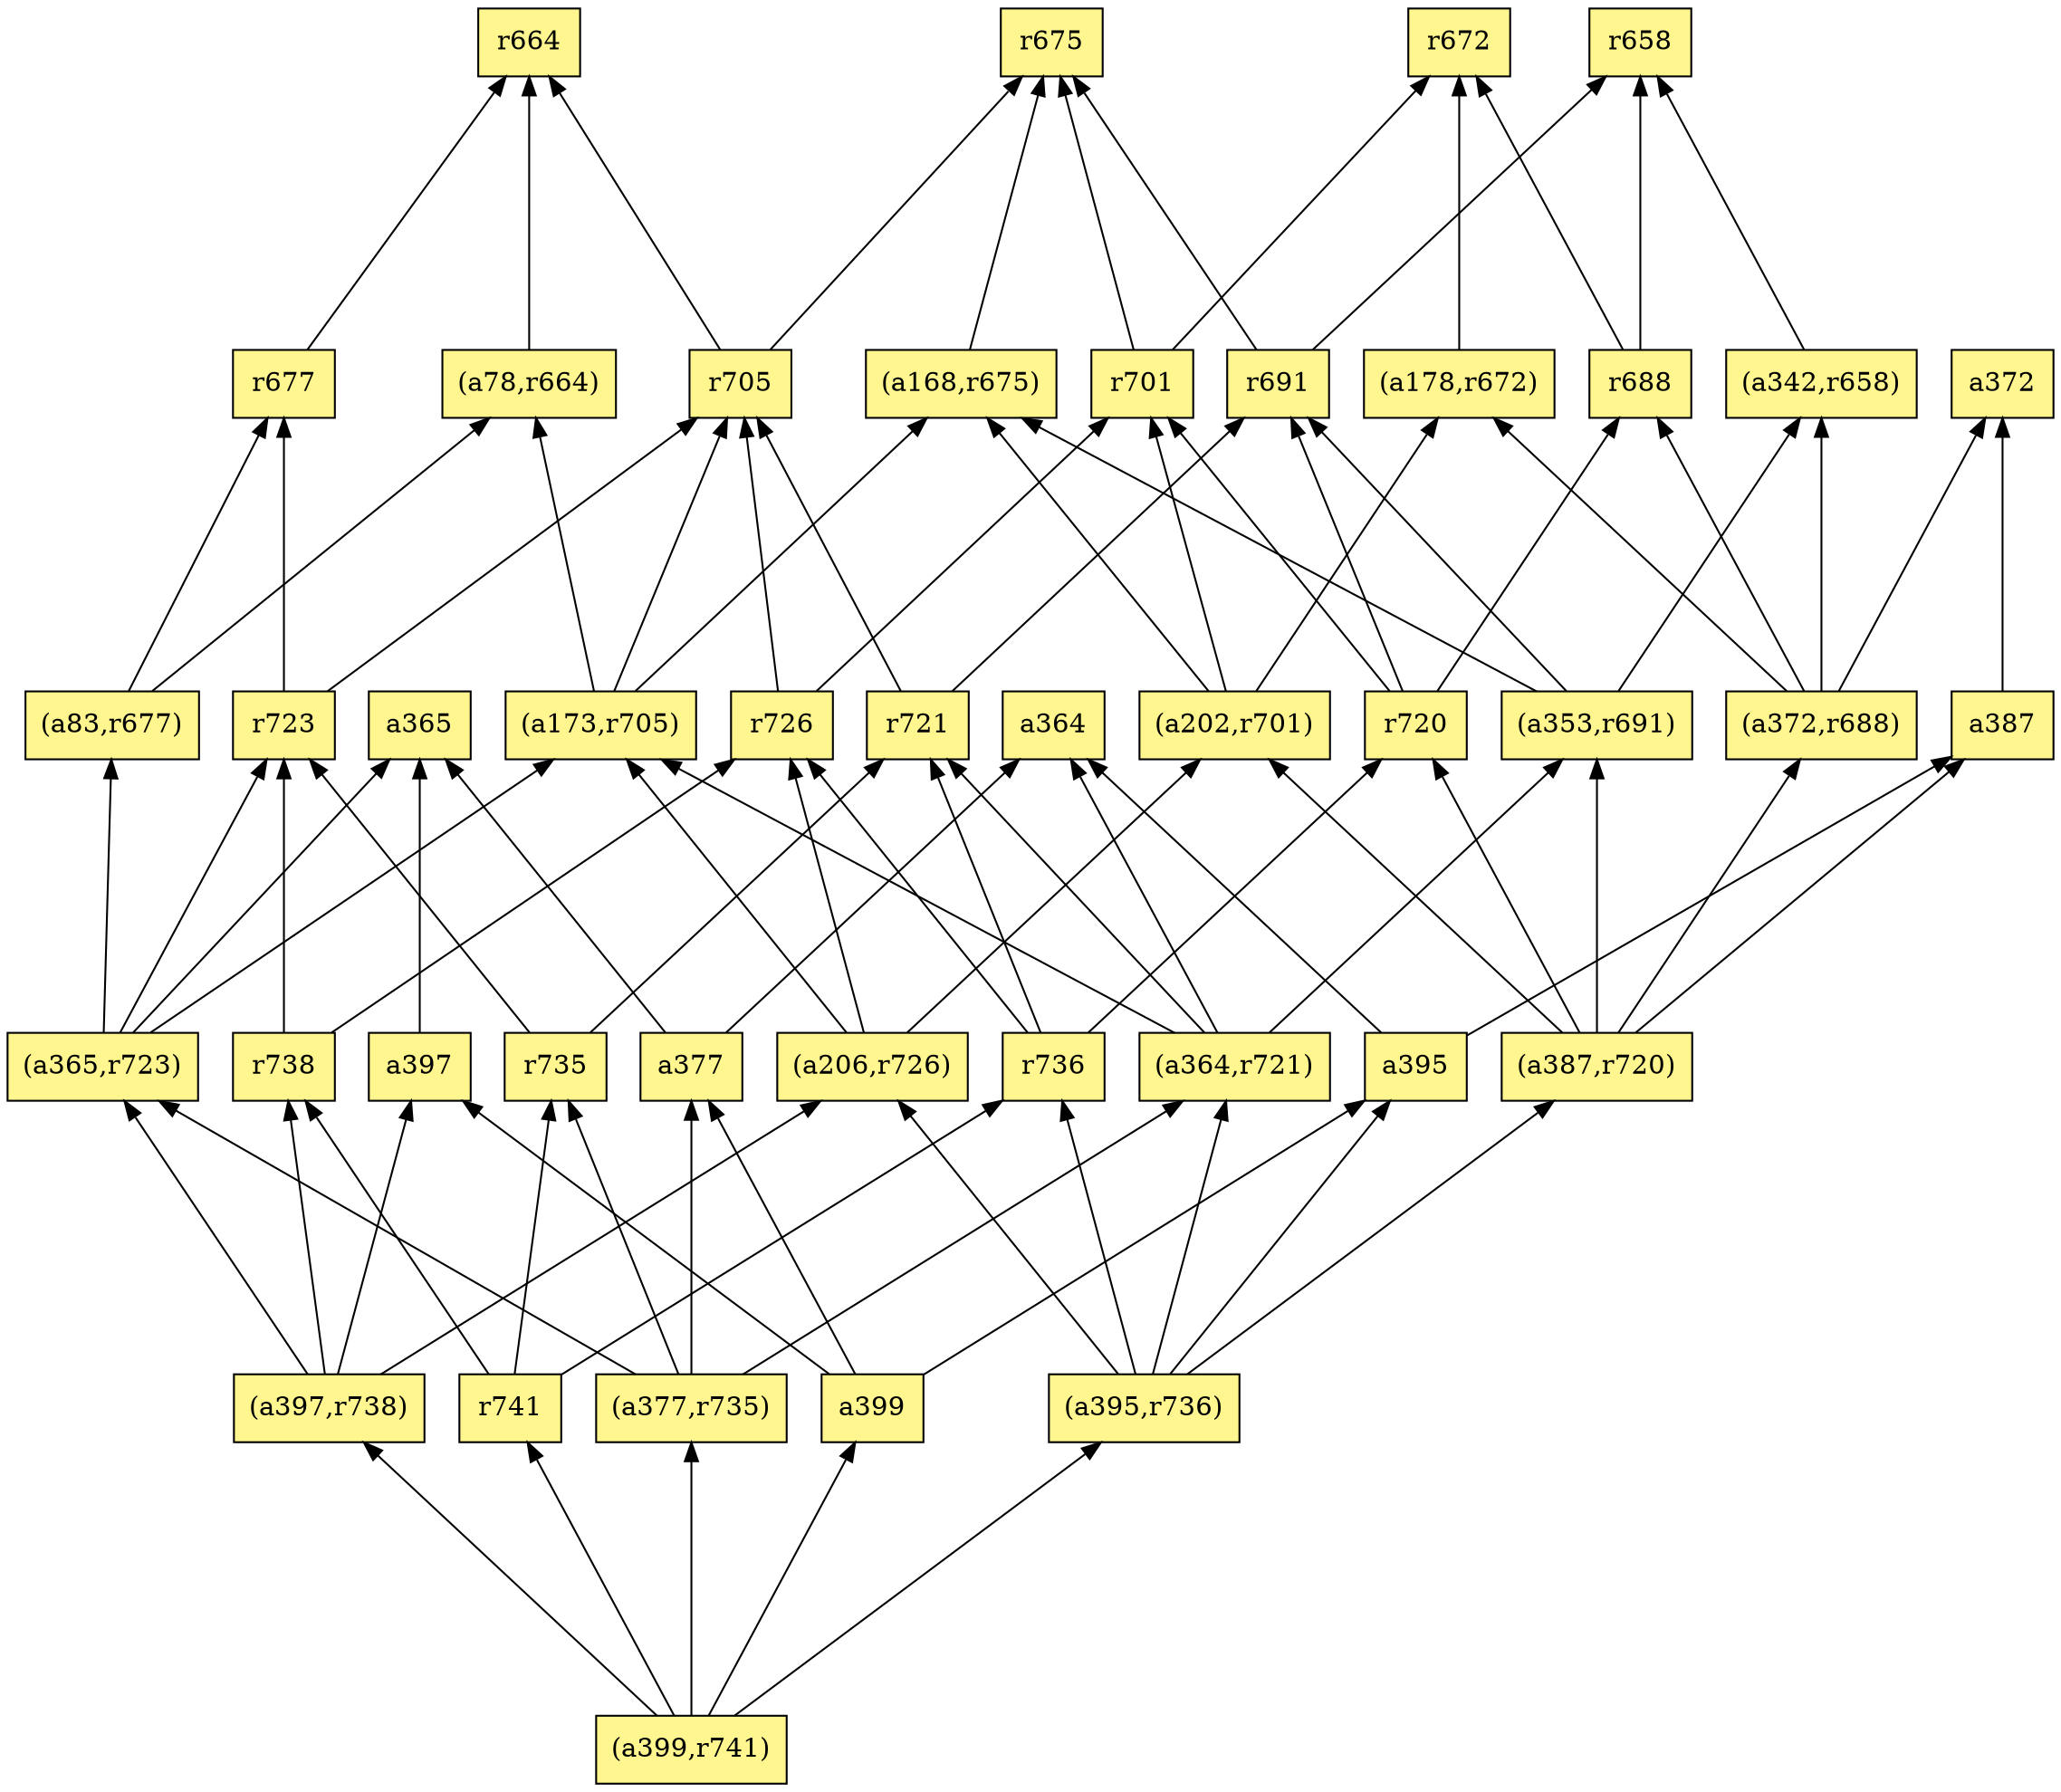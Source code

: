digraph G {
rankdir=BT;ranksep="2.0";
"(a364,r721)" [shape=record,fillcolor=khaki1,style=filled,label="{(a364,r721)}"];
"a395" [shape=record,fillcolor=khaki1,style=filled,label="{a395}"];
"(a83,r677)" [shape=record,fillcolor=khaki1,style=filled,label="{(a83,r677)}"];
"a372" [shape=record,fillcolor=khaki1,style=filled,label="{a372}"];
"r672" [shape=record,fillcolor=khaki1,style=filled,label="{r672}"];
"(a387,r720)" [shape=record,fillcolor=khaki1,style=filled,label="{(a387,r720)}"];
"a365" [shape=record,fillcolor=khaki1,style=filled,label="{a365}"];
"(a202,r701)" [shape=record,fillcolor=khaki1,style=filled,label="{(a202,r701)}"];
"r658" [shape=record,fillcolor=khaki1,style=filled,label="{r658}"];
"(a173,r705)" [shape=record,fillcolor=khaki1,style=filled,label="{(a173,r705)}"];
"a387" [shape=record,fillcolor=khaki1,style=filled,label="{a387}"];
"r720" [shape=record,fillcolor=khaki1,style=filled,label="{r720}"];
"r726" [shape=record,fillcolor=khaki1,style=filled,label="{r726}"];
"a377" [shape=record,fillcolor=khaki1,style=filled,label="{a377}"];
"r741" [shape=record,fillcolor=khaki1,style=filled,label="{r741}"];
"(a78,r664)" [shape=record,fillcolor=khaki1,style=filled,label="{(a78,r664)}"];
"(a397,r738)" [shape=record,fillcolor=khaki1,style=filled,label="{(a397,r738)}"];
"(a395,r736)" [shape=record,fillcolor=khaki1,style=filled,label="{(a395,r736)}"];
"r688" [shape=record,fillcolor=khaki1,style=filled,label="{r688}"];
"r735" [shape=record,fillcolor=khaki1,style=filled,label="{r735}"];
"(a178,r672)" [shape=record,fillcolor=khaki1,style=filled,label="{(a178,r672)}"];
"r705" [shape=record,fillcolor=khaki1,style=filled,label="{r705}"];
"r723" [shape=record,fillcolor=khaki1,style=filled,label="{r723}"];
"a397" [shape=record,fillcolor=khaki1,style=filled,label="{a397}"];
"r701" [shape=record,fillcolor=khaki1,style=filled,label="{r701}"];
"a364" [shape=record,fillcolor=khaki1,style=filled,label="{a364}"];
"(a168,r675)" [shape=record,fillcolor=khaki1,style=filled,label="{(a168,r675)}"];
"(a377,r735)" [shape=record,fillcolor=khaki1,style=filled,label="{(a377,r735)}"];
"(a353,r691)" [shape=record,fillcolor=khaki1,style=filled,label="{(a353,r691)}"];
"(a372,r688)" [shape=record,fillcolor=khaki1,style=filled,label="{(a372,r688)}"];
"r738" [shape=record,fillcolor=khaki1,style=filled,label="{r738}"];
"r664" [shape=record,fillcolor=khaki1,style=filled,label="{r664}"];
"a399" [shape=record,fillcolor=khaki1,style=filled,label="{a399}"];
"r736" [shape=record,fillcolor=khaki1,style=filled,label="{r736}"];
"(a342,r658)" [shape=record,fillcolor=khaki1,style=filled,label="{(a342,r658)}"];
"(a206,r726)" [shape=record,fillcolor=khaki1,style=filled,label="{(a206,r726)}"];
"r677" [shape=record,fillcolor=khaki1,style=filled,label="{r677}"];
"r675" [shape=record,fillcolor=khaki1,style=filled,label="{r675}"];
"(a399,r741)" [shape=record,fillcolor=khaki1,style=filled,label="{(a399,r741)}"];
"(a365,r723)" [shape=record,fillcolor=khaki1,style=filled,label="{(a365,r723)}"];
"r721" [shape=record,fillcolor=khaki1,style=filled,label="{r721}"];
"r691" [shape=record,fillcolor=khaki1,style=filled,label="{r691}"];
"(a364,r721)" -> "a364"
"(a364,r721)" -> "(a353,r691)"
"(a364,r721)" -> "r721"
"(a364,r721)" -> "(a173,r705)"
"a395" -> "a364"
"a395" -> "a387"
"(a83,r677)" -> "r677"
"(a83,r677)" -> "(a78,r664)"
"(a387,r720)" -> "(a353,r691)"
"(a387,r720)" -> "(a372,r688)"
"(a387,r720)" -> "(a202,r701)"
"(a387,r720)" -> "a387"
"(a387,r720)" -> "r720"
"(a202,r701)" -> "(a168,r675)"
"(a202,r701)" -> "r701"
"(a202,r701)" -> "(a178,r672)"
"(a173,r705)" -> "(a168,r675)"
"(a173,r705)" -> "r705"
"(a173,r705)" -> "(a78,r664)"
"a387" -> "a372"
"r720" -> "r701"
"r720" -> "r688"
"r720" -> "r691"
"r726" -> "r705"
"r726" -> "r701"
"a377" -> "a365"
"a377" -> "a364"
"r741" -> "r735"
"r741" -> "r736"
"r741" -> "r738"
"(a78,r664)" -> "r664"
"(a397,r738)" -> "a397"
"(a397,r738)" -> "(a206,r726)"
"(a397,r738)" -> "(a365,r723)"
"(a397,r738)" -> "r738"
"(a395,r736)" -> "a395"
"(a395,r736)" -> "(a364,r721)"
"(a395,r736)" -> "r736"
"(a395,r736)" -> "(a206,r726)"
"(a395,r736)" -> "(a387,r720)"
"r688" -> "r658"
"r688" -> "r672"
"r735" -> "r723"
"r735" -> "r721"
"(a178,r672)" -> "r672"
"r705" -> "r664"
"r705" -> "r675"
"r723" -> "r705"
"r723" -> "r677"
"a397" -> "a365"
"r701" -> "r672"
"r701" -> "r675"
"(a168,r675)" -> "r675"
"(a377,r735)" -> "(a364,r721)"
"(a377,r735)" -> "a377"
"(a377,r735)" -> "r735"
"(a377,r735)" -> "(a365,r723)"
"(a353,r691)" -> "(a168,r675)"
"(a353,r691)" -> "(a342,r658)"
"(a353,r691)" -> "r691"
"(a372,r688)" -> "a372"
"(a372,r688)" -> "r688"
"(a372,r688)" -> "(a342,r658)"
"(a372,r688)" -> "(a178,r672)"
"r738" -> "r726"
"r738" -> "r723"
"a399" -> "a395"
"a399" -> "a377"
"a399" -> "a397"
"r736" -> "r726"
"r736" -> "r721"
"r736" -> "r720"
"(a342,r658)" -> "r658"
"(a206,r726)" -> "r726"
"(a206,r726)" -> "(a202,r701)"
"(a206,r726)" -> "(a173,r705)"
"r677" -> "r664"
"(a399,r741)" -> "(a377,r735)"
"(a399,r741)" -> "a399"
"(a399,r741)" -> "r741"
"(a399,r741)" -> "(a397,r738)"
"(a399,r741)" -> "(a395,r736)"
"(a365,r723)" -> "(a83,r677)"
"(a365,r723)" -> "a365"
"(a365,r723)" -> "r723"
"(a365,r723)" -> "(a173,r705)"
"r721" -> "r705"
"r721" -> "r691"
"r691" -> "r658"
"r691" -> "r675"
}